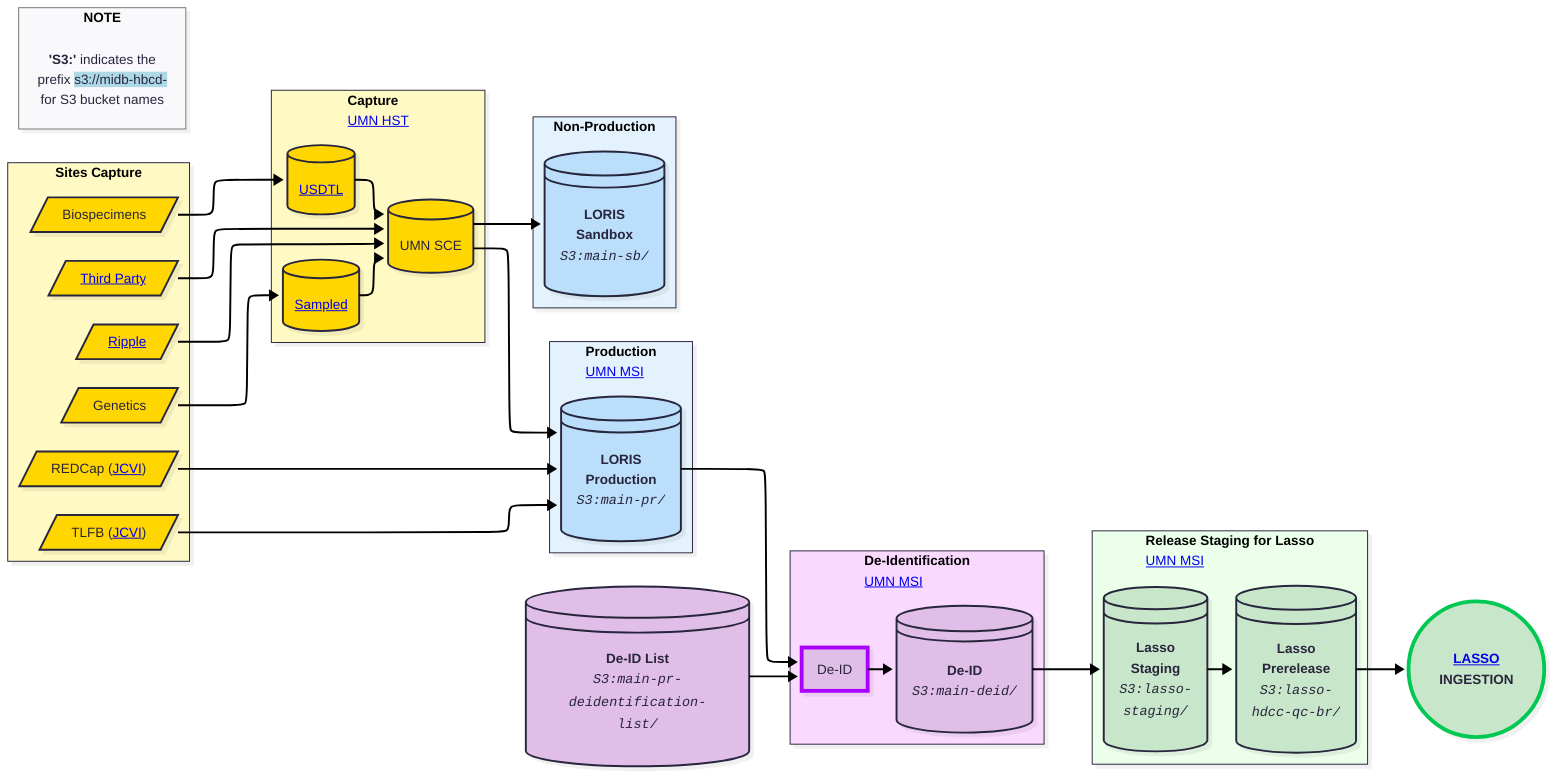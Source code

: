 ---
config:
  layout: elk
  look: neo
  theme: redux
---
flowchart LR
 subgraph Capture_LORIS["<b>Sites Capture</b><br>"]
        n13@{ label: "REDCap (<a href=\"../../orgcharts/#j-craig-venter-institute\" rel=\"noopener\" target=\"_blank\">JCVI</a>)" }
        n14@{ label: "TLFB (<a href=\"../../orgcharts/#j-craig-venter-institute\" rel=\"noopener\" target=\"_blank\">JCVI</a>)" }
        n16@{ label: "<a href=\"../../orgcharts/#ripple\" rel=\"noopener\" target=\"_blank\">Ripple</a>" }
        n17@{ label: "<a href=\"#third-party\" target=\"_top\">Third Party</a>" }
        n18["Biospecimens"]
        n19["Genetics"]
  end
 subgraph s1["<b>Production</b><br><a href=../../orgcharts/#midb-informatics-hub-msi rel=noopener target=_blank>UMN MSI</a>"]
        n15@{ label: "<b>LORIS<br>Production</b><br><span style=\"color:\"><code><i>S3:main-pr/</i></code></span>" }
  end
 subgraph s2["<b>Capture</b><br><a href=../../orgcharts/#health-sciences-technology rel=noopener target=_blank>UMN HST</a>"]
        n20@{ label: "<a href=\"https://sampled.com/\">Sampled</a>" }
        n21["UMN SCE"]
        n22@{ label: "<a href=\"https://www.usdtl.com/\">USDTL</a>" }
  end
 subgraph s3["<b>Non-Production</b>"]
        n23["<b>LORIS<br>Sandbox</b><br><code><i>S3:main-sb/</i></code>"]
  end
 subgraph s4["<b>De-Identification</b><br><a href=../../orgcharts/#midb-informatics-hub-msi rel=noopener target=_blank>UMN MSI</a>"]
        n25["De-ID"]
        n26["<b>De-ID<br></b><code><i>S3:main-deid/</i></code>"]
  end
 subgraph s5["<b>Release Staging for Lasso</b><br><a href=../../orgcharts/#midb-informatics-hub-msi rel=noopener target=_blank>UMN MSI</a>"]
        n27["<b>Lasso<br>Staging</b><br><code><i>S3:lasso-<br>staging/</i></code>"]
        n28@{ label: "<b>Lasso<br>Prerelease<br></b><code><i><span style=\"background-color:\">S3:</span>lasso-<br>hdcc-qc-br/</i></code>" }
  end
 subgraph s6["<b>NOTE</b>"]
        legend@{ label: "<b>'S3:'</b> indicates the<br>prefix <span style=\"background-color:lightblue;\">s3://midb-hbcd-<br></span>for S3 bucket names" }
  end
    n13 --> n15
    n14 --> n15
    n16 --> n21
    n17 --> n21
    n19 --> n20
    n18 --> n22
    n20 --> n21
    n22 --> n21
    n21 --> n15 & n23
    n15 --> n25
    n25 --> n26
    n27 --> n28
    n26 --> n27
    n29["<b>De-ID List<br></b><code><i>S3:main-pr-deidentification-<br>list/</i></code>"] --> n25
    n28 --> n30@{ label: "<a href=\"../../orgcharts/#lasso\" rel=\"noopener\" target=\"_blank\"><b>LASSO</a><br>INGESTION</b>" }
    n13@{ shape: lean-r}
    n14@{ shape: lean-r}
    n16@{ shape: lean-r}
    n17@{ shape: lean-r}
    n18@{ shape: lean-r}
    n19@{ shape: lean-r}
    n15@{ shape: disk}
    n20@{ shape: db}
    n21@{ shape: db}
    n22@{ shape: db}
    n23@{ shape: disk}
    n25@{ shape: rect}
    n26@{ shape: disk}
    n27@{ shape: disk}
    n28@{ shape: disk}
    legend@{ shape: text}
    n29@{ shape: disk}
    n30@{ shape: circle}
    s4@{ shape: rect}
    s5@{ shape: rect}
    style n13 fill:#FFD600
    style n14 fill:#FFD600
    style n16 fill:#FFD600
    style n17 fill:#FFD600
    style n18 fill:#FFD600
    style n19 fill:#FFD600
    style n15 fill:#BBDEFB
    style n20 fill:#FFD600
    style n21 fill:#FFD600
    style n22 fill:#FFD600
    style n23 fill:#BBDEFB
    style n25 fill:#E1BEE7,stroke:#AA00FF,stroke-width:4px,stroke-dasharray: 0
    style n26 fill:#E1BEE7
    style n27 fill:#C8E6C9
    style n28 fill:#C8E6C9
    style n29 fill:#E1BEE7
    style n30 fill:#C8E6C9,stroke:#00C853,stroke-width:4px,stroke-dasharray: 0
    style s4 fill:#FAD9FF
    style s5 fill:#EBFFEB
    style Capture_LORIS fill:#FFF9C4
    style s1 fill:#E3F2FD
    style s2 fill:#FFF9C4
    style s3 fill:#E3F2FD
    style s6 color:#000000,stroke:#757575